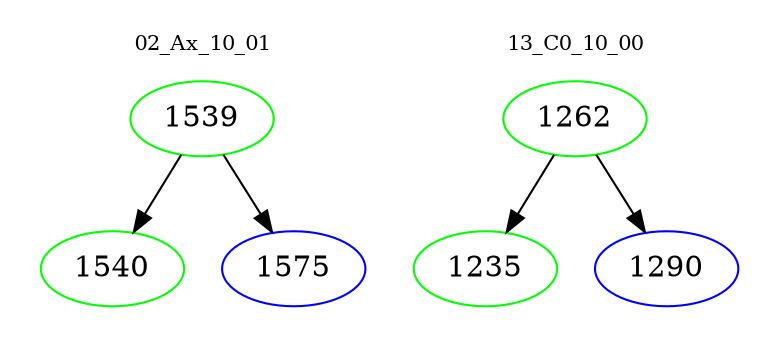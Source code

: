 digraph{
subgraph cluster_0 {
color = white
label = "02_Ax_10_01";
fontsize=10;
T0_1539 [label="1539", color="green"]
T0_1539 -> T0_1540 [color="black"]
T0_1540 [label="1540", color="green"]
T0_1539 -> T0_1575 [color="black"]
T0_1575 [label="1575", color="blue"]
}
subgraph cluster_1 {
color = white
label = "13_C0_10_00";
fontsize=10;
T1_1262 [label="1262", color="green"]
T1_1262 -> T1_1235 [color="black"]
T1_1235 [label="1235", color="green"]
T1_1262 -> T1_1290 [color="black"]
T1_1290 [label="1290", color="blue"]
}
}
